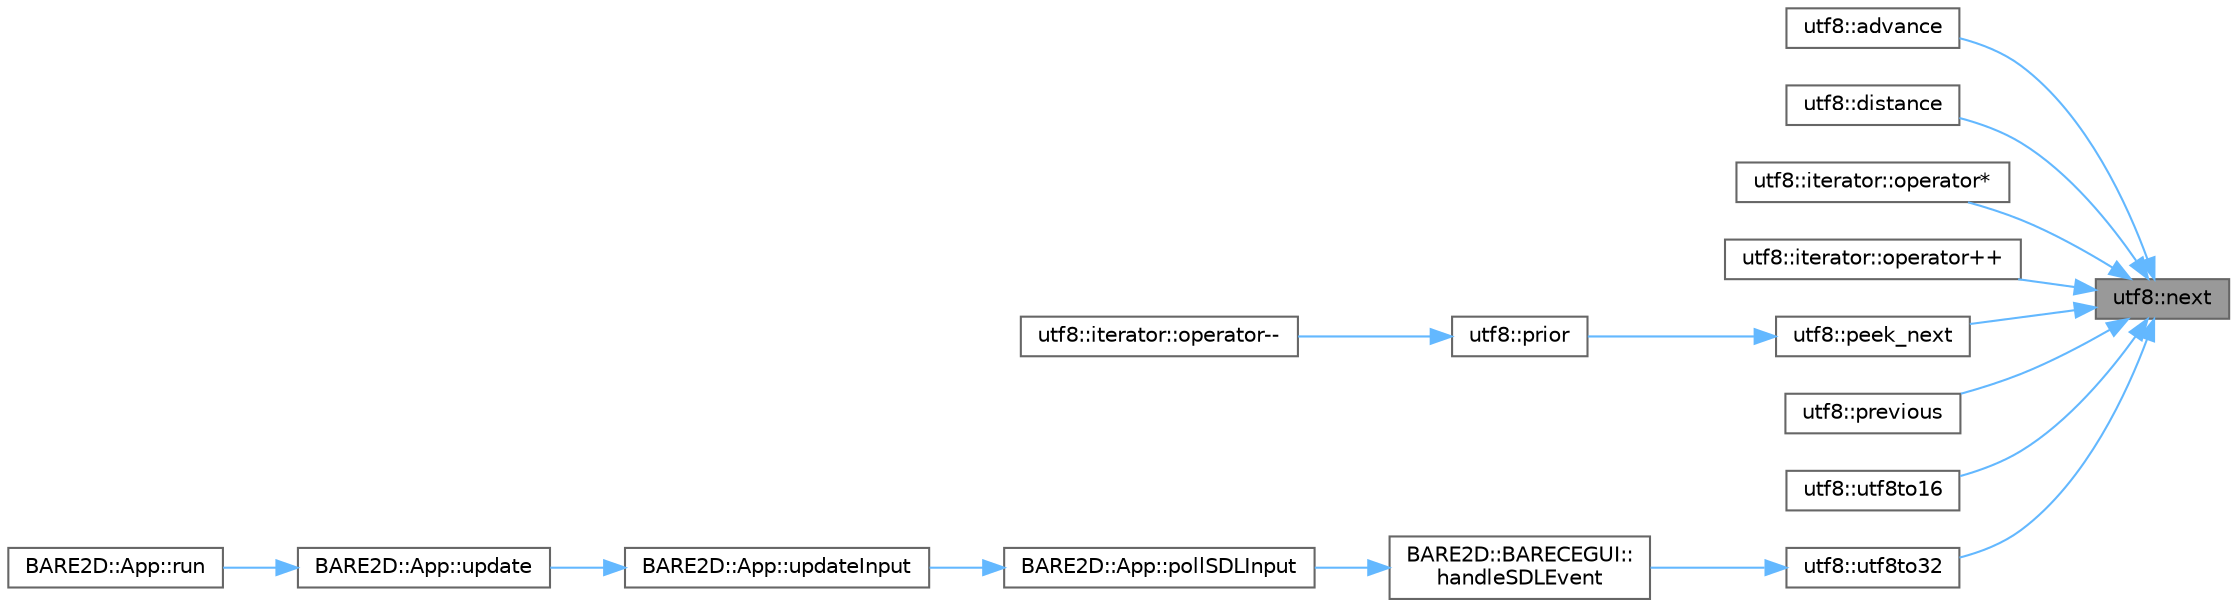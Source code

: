 digraph "utf8::next"
{
 // INTERACTIVE_SVG=YES
 // LATEX_PDF_SIZE
  bgcolor="transparent";
  edge [fontname=Helvetica,fontsize=10,labelfontname=Helvetica,labelfontsize=10];
  node [fontname=Helvetica,fontsize=10,shape=box,height=0.2,width=0.4];
  rankdir="RL";
  Node1 [label="utf8::next",height=0.2,width=0.4,color="gray40", fillcolor="grey60", style="filled", fontcolor="black",tooltip=" "];
  Node1 -> Node2 [dir="back",color="steelblue1",style="solid"];
  Node2 [label="utf8::advance",height=0.2,width=0.4,color="grey40", fillcolor="white", style="filled",URL="$namespaceutf8.html#a411eec0d2919810bb26966be242c1e9e",tooltip=" "];
  Node1 -> Node3 [dir="back",color="steelblue1",style="solid"];
  Node3 [label="utf8::distance",height=0.2,width=0.4,color="grey40", fillcolor="white", style="filled",URL="$namespaceutf8.html#ac2cd6005bab859b32fb7bb1cb999795d",tooltip=" "];
  Node1 -> Node4 [dir="back",color="steelblue1",style="solid"];
  Node4 [label="utf8::iterator::operator*",height=0.2,width=0.4,color="grey40", fillcolor="white", style="filled",URL="$classutf8_1_1iterator.html#a2826e61b8498fdf90467d57cdfb940ca",tooltip=" "];
  Node1 -> Node5 [dir="back",color="steelblue1",style="solid"];
  Node5 [label="utf8::iterator::operator++",height=0.2,width=0.4,color="grey40", fillcolor="white", style="filled",URL="$classutf8_1_1iterator.html#aaf536d2731e38161dfe7779fa9cd843b",tooltip=" "];
  Node1 -> Node6 [dir="back",color="steelblue1",style="solid"];
  Node6 [label="utf8::peek_next",height=0.2,width=0.4,color="grey40", fillcolor="white", style="filled",URL="$namespaceutf8.html#a42451db4241d57afe46e61f6a966ee8d",tooltip=" "];
  Node6 -> Node7 [dir="back",color="steelblue1",style="solid"];
  Node7 [label="utf8::prior",height=0.2,width=0.4,color="grey40", fillcolor="white", style="filled",URL="$namespaceutf8.html#a9a599fdd8a16ce65e3e72192db9d499b",tooltip=" "];
  Node7 -> Node8 [dir="back",color="steelblue1",style="solid"];
  Node8 [label="utf8::iterator::operator--",height=0.2,width=0.4,color="grey40", fillcolor="white", style="filled",URL="$classutf8_1_1iterator.html#a53b8575b1601f8259040230bc6eab1e6",tooltip=" "];
  Node1 -> Node9 [dir="back",color="steelblue1",style="solid"];
  Node9 [label="utf8::previous",height=0.2,width=0.4,color="grey40", fillcolor="white", style="filled",URL="$namespaceutf8.html#aedaf9315740d4f25b43c188b02b5bcd0",tooltip="Deprecated in versions that include \"prior\"."];
  Node1 -> Node10 [dir="back",color="steelblue1",style="solid"];
  Node10 [label="utf8::utf8to16",height=0.2,width=0.4,color="grey40", fillcolor="white", style="filled",URL="$namespaceutf8.html#a6404050074139c367a42f0a911779903",tooltip=" "];
  Node1 -> Node11 [dir="back",color="steelblue1",style="solid"];
  Node11 [label="utf8::utf8to32",height=0.2,width=0.4,color="grey40", fillcolor="white", style="filled",URL="$namespaceutf8.html#a8020ed399788dca779663adf061ed718",tooltip=" "];
  Node11 -> Node12 [dir="back",color="steelblue1",style="solid"];
  Node12 [label="BARE2D::BARECEGUI::\lhandleSDLEvent",height=0.2,width=0.4,color="grey40", fillcolor="white", style="filled",URL="$class_b_a_r_e2_d_1_1_b_a_r_e_c_e_g_u_i.html#a770264d8c510bbfe0585abe493011ed7",tooltip="Handles and propagates input."];
  Node12 -> Node13 [dir="back",color="steelblue1",style="solid"];
  Node13 [label="BARE2D::App::pollSDLInput",height=0.2,width=0.4,color="grey40", fillcolor="white", style="filled",URL="$class_b_a_r_e2_d_1_1_app.html#af9894f9e43d2620a21db76752fdb7fc4",tooltip="Polls inputs from SDL and updates the inputmanager as appropriate."];
  Node13 -> Node14 [dir="back",color="steelblue1",style="solid"];
  Node14 [label="BARE2D::App::updateInput",height=0.2,width=0.4,color="grey40", fillcolor="white", style="filled",URL="$class_b_a_r_e2_d_1_1_app.html#a88670d45389ef8ac5211227debf322e2",tooltip="Updates any input, and throws it down the pipeline!"];
  Node14 -> Node15 [dir="back",color="steelblue1",style="solid"];
  Node15 [label="BARE2D::App::update",height=0.2,width=0.4,color="grey40", fillcolor="white", style="filled",URL="$class_b_a_r_e2_d_1_1_app.html#ae0fb15b02f63b3b737041135b968ac55",tooltip="Updates input, output, etc. Only for internal use."];
  Node15 -> Node16 [dir="back",color="steelblue1",style="solid"];
  Node16 [label="BARE2D::App::run",height=0.2,width=0.4,color="grey40", fillcolor="white", style="filled",URL="$class_b_a_r_e2_d_1_1_app.html#a767c055c78bbf86b34bbd47e4b05ee01",tooltip="Runs the program! Starts the update-draw loop."];
}
